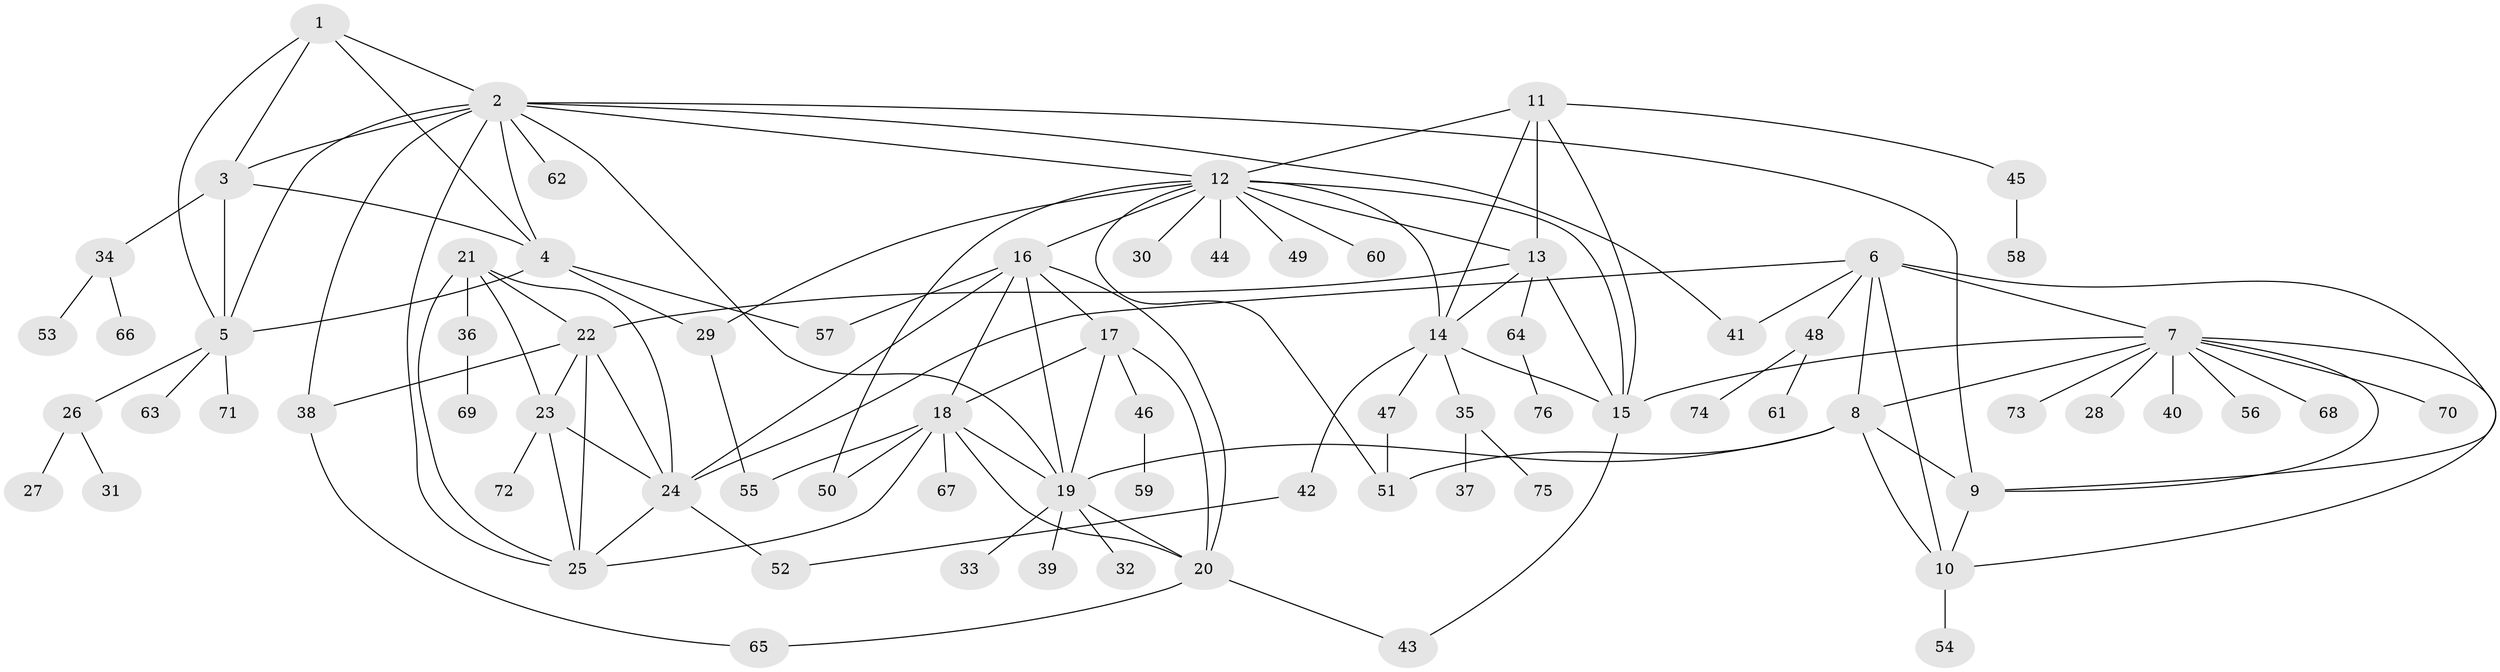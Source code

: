 // original degree distribution, {4: 0.027777777777777776, 11: 0.018518518518518517, 5: 0.009259259259259259, 7: 0.05555555555555555, 8: 0.037037037037037035, 6: 0.07407407407407407, 14: 0.009259259259259259, 9: 0.009259259259259259, 10: 0.009259259259259259, 3: 0.07407407407407407, 1: 0.5, 2: 0.17592592592592593}
// Generated by graph-tools (version 1.1) at 2025/52/03/04/25 22:52:17]
// undirected, 76 vertices, 123 edges
graph export_dot {
  node [color=gray90,style=filled];
  1;
  2;
  3;
  4;
  5;
  6;
  7;
  8;
  9;
  10;
  11;
  12;
  13;
  14;
  15;
  16;
  17;
  18;
  19;
  20;
  21;
  22;
  23;
  24;
  25;
  26;
  27;
  28;
  29;
  30;
  31;
  32;
  33;
  34;
  35;
  36;
  37;
  38;
  39;
  40;
  41;
  42;
  43;
  44;
  45;
  46;
  47;
  48;
  49;
  50;
  51;
  52;
  53;
  54;
  55;
  56;
  57;
  58;
  59;
  60;
  61;
  62;
  63;
  64;
  65;
  66;
  67;
  68;
  69;
  70;
  71;
  72;
  73;
  74;
  75;
  76;
  1 -- 2 [weight=1.0];
  1 -- 3 [weight=1.0];
  1 -- 4 [weight=1.0];
  1 -- 5 [weight=1.0];
  2 -- 3 [weight=1.0];
  2 -- 4 [weight=1.0];
  2 -- 5 [weight=1.0];
  2 -- 9 [weight=1.0];
  2 -- 12 [weight=1.0];
  2 -- 19 [weight=1.0];
  2 -- 25 [weight=1.0];
  2 -- 38 [weight=1.0];
  2 -- 41 [weight=1.0];
  2 -- 62 [weight=1.0];
  3 -- 4 [weight=1.0];
  3 -- 5 [weight=1.0];
  3 -- 34 [weight=1.0];
  4 -- 5 [weight=1.0];
  4 -- 29 [weight=1.0];
  4 -- 57 [weight=1.0];
  5 -- 26 [weight=1.0];
  5 -- 63 [weight=1.0];
  5 -- 71 [weight=1.0];
  6 -- 7 [weight=1.0];
  6 -- 8 [weight=1.0];
  6 -- 9 [weight=1.0];
  6 -- 10 [weight=1.0];
  6 -- 24 [weight=1.0];
  6 -- 41 [weight=1.0];
  6 -- 48 [weight=1.0];
  7 -- 8 [weight=1.0];
  7 -- 9 [weight=1.0];
  7 -- 10 [weight=1.0];
  7 -- 15 [weight=1.0];
  7 -- 28 [weight=1.0];
  7 -- 40 [weight=1.0];
  7 -- 56 [weight=1.0];
  7 -- 68 [weight=1.0];
  7 -- 70 [weight=1.0];
  7 -- 73 [weight=1.0];
  8 -- 9 [weight=1.0];
  8 -- 10 [weight=1.0];
  8 -- 19 [weight=1.0];
  8 -- 51 [weight=1.0];
  9 -- 10 [weight=1.0];
  10 -- 54 [weight=1.0];
  11 -- 12 [weight=1.0];
  11 -- 13 [weight=1.0];
  11 -- 14 [weight=1.0];
  11 -- 15 [weight=1.0];
  11 -- 45 [weight=1.0];
  12 -- 13 [weight=1.0];
  12 -- 14 [weight=1.0];
  12 -- 15 [weight=1.0];
  12 -- 16 [weight=1.0];
  12 -- 29 [weight=1.0];
  12 -- 30 [weight=1.0];
  12 -- 44 [weight=1.0];
  12 -- 49 [weight=1.0];
  12 -- 50 [weight=1.0];
  12 -- 51 [weight=1.0];
  12 -- 60 [weight=1.0];
  13 -- 14 [weight=1.0];
  13 -- 15 [weight=1.0];
  13 -- 22 [weight=1.0];
  13 -- 64 [weight=1.0];
  14 -- 15 [weight=1.0];
  14 -- 35 [weight=1.0];
  14 -- 42 [weight=1.0];
  14 -- 47 [weight=1.0];
  15 -- 43 [weight=1.0];
  16 -- 17 [weight=1.0];
  16 -- 18 [weight=1.0];
  16 -- 19 [weight=1.0];
  16 -- 20 [weight=1.0];
  16 -- 24 [weight=1.0];
  16 -- 57 [weight=1.0];
  17 -- 18 [weight=1.0];
  17 -- 19 [weight=1.0];
  17 -- 20 [weight=1.0];
  17 -- 46 [weight=1.0];
  18 -- 19 [weight=1.0];
  18 -- 20 [weight=1.0];
  18 -- 25 [weight=1.0];
  18 -- 50 [weight=1.0];
  18 -- 55 [weight=1.0];
  18 -- 67 [weight=1.0];
  19 -- 20 [weight=1.0];
  19 -- 32 [weight=1.0];
  19 -- 33 [weight=1.0];
  19 -- 39 [weight=1.0];
  20 -- 43 [weight=1.0];
  20 -- 65 [weight=1.0];
  21 -- 22 [weight=1.0];
  21 -- 23 [weight=1.0];
  21 -- 24 [weight=1.0];
  21 -- 25 [weight=1.0];
  21 -- 36 [weight=1.0];
  22 -- 23 [weight=1.0];
  22 -- 24 [weight=1.0];
  22 -- 25 [weight=1.0];
  22 -- 38 [weight=1.0];
  23 -- 24 [weight=1.0];
  23 -- 25 [weight=1.0];
  23 -- 72 [weight=1.0];
  24 -- 25 [weight=1.0];
  24 -- 52 [weight=1.0];
  26 -- 27 [weight=1.0];
  26 -- 31 [weight=1.0];
  29 -- 55 [weight=1.0];
  34 -- 53 [weight=1.0];
  34 -- 66 [weight=1.0];
  35 -- 37 [weight=1.0];
  35 -- 75 [weight=1.0];
  36 -- 69 [weight=1.0];
  38 -- 65 [weight=1.0];
  42 -- 52 [weight=1.0];
  45 -- 58 [weight=1.0];
  46 -- 59 [weight=1.0];
  47 -- 51 [weight=1.0];
  48 -- 61 [weight=1.0];
  48 -- 74 [weight=1.0];
  64 -- 76 [weight=1.0];
}
